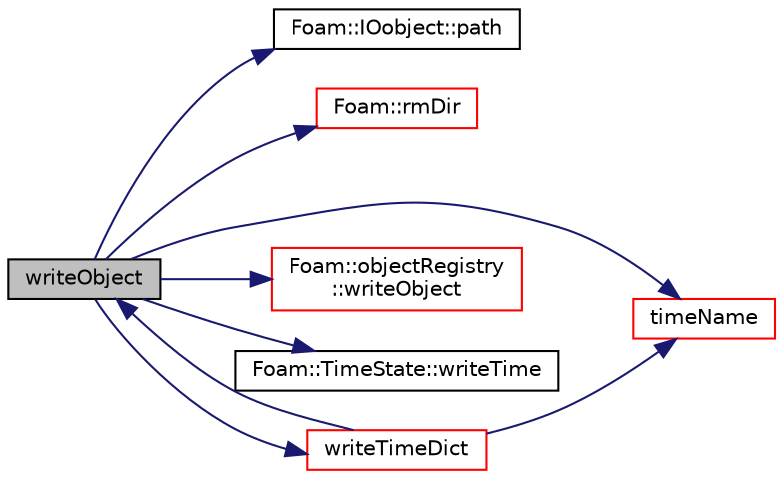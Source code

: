 digraph "writeObject"
{
  bgcolor="transparent";
  edge [fontname="Helvetica",fontsize="10",labelfontname="Helvetica",labelfontsize="10"];
  node [fontname="Helvetica",fontsize="10",shape=record];
  rankdir="LR";
  Node1 [label="writeObject",height=0.2,width=0.4,color="black", fillcolor="grey75", style="filled", fontcolor="black"];
  Node1 -> Node2 [color="midnightblue",fontsize="10",style="solid",fontname="Helvetica"];
  Node2 [label="Foam::IOobject::path",height=0.2,width=0.4,color="black",URL="$a01203.html#a64f21303d7e52f52cda7be219af9ef54",tooltip="Return complete path. "];
  Node1 -> Node3 [color="midnightblue",fontsize="10",style="solid",fontname="Helvetica"];
  Node3 [label="Foam::rmDir",height=0.2,width=0.4,color="red",URL="$a10909.html#a94f85dc184bdb0495e62488fda627038",tooltip="Remove a dirctory and its contents. "];
  Node1 -> Node4 [color="midnightblue",fontsize="10",style="solid",fontname="Helvetica"];
  Node4 [label="timeName",height=0.2,width=0.4,color="red",URL="$a02697.html#a925aaa1856045f34583ad18c62cc13db",tooltip="Return current time name. "];
  Node1 -> Node5 [color="midnightblue",fontsize="10",style="solid",fontname="Helvetica"];
  Node5 [label="Foam::objectRegistry\l::writeObject",height=0.2,width=0.4,color="red",URL="$a01734.html#aa4d5557147f7b9288cfbf5222d503307",tooltip="Write the objects. "];
  Node1 -> Node6 [color="midnightblue",fontsize="10",style="solid",fontname="Helvetica"];
  Node6 [label="Foam::TimeState::writeTime",height=0.2,width=0.4,color="black",URL="$a02706.html#aab942ee151f9a09c2086bce135a656fb",tooltip="Return true if this is a write time. "];
  Node1 -> Node7 [color="midnightblue",fontsize="10",style="solid",fontname="Helvetica"];
  Node7 [label="writeTimeDict",height=0.2,width=0.4,color="red",URL="$a02697.html#a6037005008f442df3603c0bcc0c7d44c",tooltip="Write time dictionary to the <time>/uniform directory. "];
  Node7 -> Node4 [color="midnightblue",fontsize="10",style="solid",fontname="Helvetica"];
  Node7 -> Node1 [color="midnightblue",fontsize="10",style="solid",fontname="Helvetica"];
}
